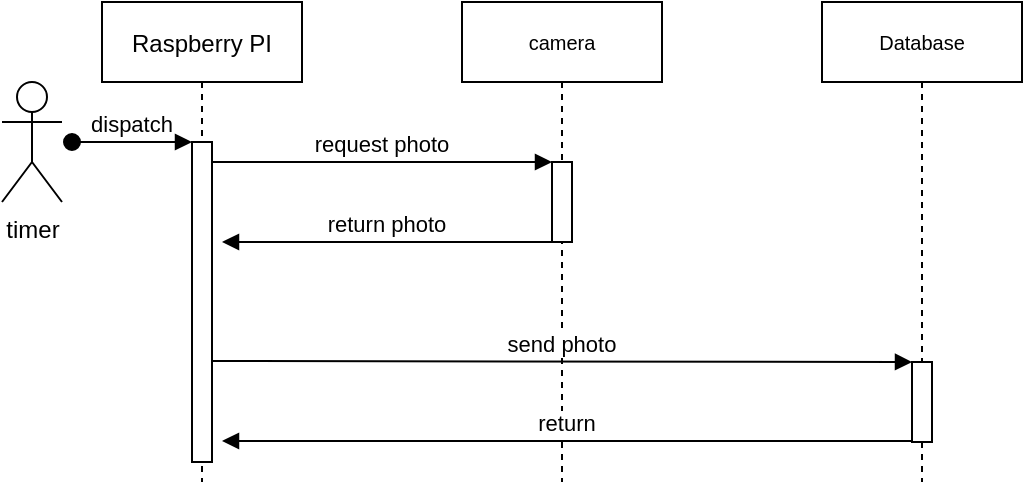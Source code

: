 <mxfile version="15.7.3" type="device"><diagram id="kgpKYQtTHZ0yAKxKKP6v" name="Page-1"><mxGraphModel dx="1038" dy="547" grid="1" gridSize="10" guides="1" tooltips="1" connect="1" arrows="1" fold="1" page="1" pageScale="1" pageWidth="850" pageHeight="1100" math="0" shadow="0"><root><mxCell id="0"/><mxCell id="1" parent="0"/><mxCell id="3nuBFxr9cyL0pnOWT2aG-1" value="Raspberry PI" style="shape=umlLifeline;perimeter=lifelinePerimeter;container=1;collapsible=0;recursiveResize=0;rounded=0;shadow=0;strokeWidth=1;" parent="1" vertex="1"><mxGeometry x="120" y="80" width="100" height="240" as="geometry"/></mxCell><mxCell id="3nuBFxr9cyL0pnOWT2aG-3" value="dispatch" style="verticalAlign=bottom;startArrow=oval;endArrow=block;startSize=8;shadow=0;strokeWidth=1;" parent="3nuBFxr9cyL0pnOWT2aG-1" target="3nuBFxr9cyL0pnOWT2aG-2" edge="1"><mxGeometry relative="1" as="geometry"><mxPoint x="-15" y="70" as="sourcePoint"/></mxGeometry></mxCell><mxCell id="3nuBFxr9cyL0pnOWT2aG-2" value="" style="points=[];perimeter=orthogonalPerimeter;rounded=0;shadow=0;strokeWidth=1;" parent="3nuBFxr9cyL0pnOWT2aG-1" vertex="1"><mxGeometry x="45" y="70" width="10" height="160" as="geometry"/></mxCell><mxCell id="3nuBFxr9cyL0pnOWT2aG-5" value="camera" style="shape=umlLifeline;perimeter=lifelinePerimeter;container=1;collapsible=0;recursiveResize=0;rounded=0;shadow=0;strokeWidth=1;fontSize=10;" parent="1" vertex="1"><mxGeometry x="300" y="80" width="100" height="240" as="geometry"/></mxCell><mxCell id="3nuBFxr9cyL0pnOWT2aG-6" value="" style="points=[];perimeter=orthogonalPerimeter;rounded=0;shadow=0;strokeWidth=1;" parent="3nuBFxr9cyL0pnOWT2aG-5" vertex="1"><mxGeometry x="45" y="80" width="10" height="40" as="geometry"/></mxCell><mxCell id="V5uKcMq4RwRyj6rqlpI_-9" value="send photo" style="verticalAlign=bottom;endArrow=block;entryX=0;entryY=0;shadow=0;strokeWidth=1;" parent="3nuBFxr9cyL0pnOWT2aG-5" target="V5uKcMq4RwRyj6rqlpI_-8" edge="1"><mxGeometry relative="1" as="geometry"><mxPoint x="-125" y="179.5" as="sourcePoint"/></mxGeometry></mxCell><mxCell id="V5uKcMq4RwRyj6rqlpI_-10" value="return" style="verticalAlign=bottom;endArrow=block;entryX=1;entryY=0;shadow=0;strokeWidth=1;" parent="3nuBFxr9cyL0pnOWT2aG-5" source="V5uKcMq4RwRyj6rqlpI_-8" edge="1"><mxGeometry relative="1" as="geometry"><mxPoint x="-60" y="219.5" as="sourcePoint"/><mxPoint x="-120" y="219.5" as="targetPoint"/></mxGeometry></mxCell><mxCell id="3nuBFxr9cyL0pnOWT2aG-8" value="request photo" style="verticalAlign=bottom;endArrow=block;entryX=0;entryY=0;shadow=0;strokeWidth=1;" parent="1" source="3nuBFxr9cyL0pnOWT2aG-2" target="3nuBFxr9cyL0pnOWT2aG-6" edge="1"><mxGeometry relative="1" as="geometry"><mxPoint x="275" y="160" as="sourcePoint"/></mxGeometry></mxCell><mxCell id="3nuBFxr9cyL0pnOWT2aG-9" value="return photo" style="verticalAlign=bottom;endArrow=block;entryX=1;entryY=0;shadow=0;strokeWidth=1;" parent="1" source="3nuBFxr9cyL0pnOWT2aG-6" edge="1"><mxGeometry relative="1" as="geometry"><mxPoint x="240" y="200" as="sourcePoint"/><mxPoint x="180" y="200" as="targetPoint"/></mxGeometry></mxCell><mxCell id="V5uKcMq4RwRyj6rqlpI_-1" value="timer" style="shape=umlActor;verticalLabelPosition=bottom;verticalAlign=top;html=1;outlineConnect=0;" parent="1" vertex="1"><mxGeometry x="70" y="120" width="30" height="60" as="geometry"/></mxCell><mxCell id="V5uKcMq4RwRyj6rqlpI_-6" value="Database" style="shape=umlLifeline;perimeter=lifelinePerimeter;container=1;collapsible=0;recursiveResize=0;rounded=0;shadow=0;strokeWidth=1;fontSize=10;" parent="1" vertex="1"><mxGeometry x="480" y="80" width="100" height="240" as="geometry"/></mxCell><mxCell id="V5uKcMq4RwRyj6rqlpI_-8" value="" style="points=[];perimeter=orthogonalPerimeter;rounded=0;shadow=0;strokeWidth=1;" parent="V5uKcMq4RwRyj6rqlpI_-6" vertex="1"><mxGeometry x="45" y="180" width="10" height="40" as="geometry"/></mxCell></root></mxGraphModel></diagram></mxfile>